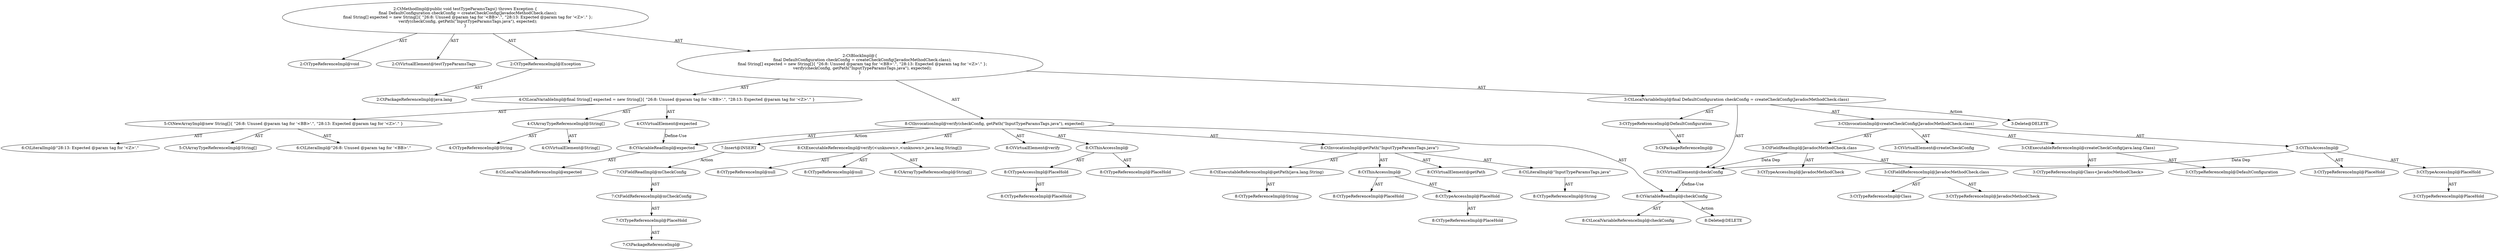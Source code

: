 digraph "testTypeParamsTags#?" {
0 [label="2:CtTypeReferenceImpl@void" shape=ellipse]
1 [label="2:CtVirtualElement@testTypeParamsTags" shape=ellipse]
2 [label="2:CtTypeReferenceImpl@Exception" shape=ellipse]
3 [label="2:CtPackageReferenceImpl@java.lang" shape=ellipse]
4 [label="3:CtTypeReferenceImpl@DefaultConfiguration" shape=ellipse]
5 [label="3:CtPackageReferenceImpl@" shape=ellipse]
6 [label="3:CtExecutableReferenceImpl@createCheckConfig(java.lang.Class)" shape=ellipse]
7 [label="3:CtTypeReferenceImpl@DefaultConfiguration" shape=ellipse]
8 [label="3:CtTypeReferenceImpl@Class<JavadocMethodCheck>" shape=ellipse]
9 [label="3:CtVirtualElement@createCheckConfig" shape=ellipse]
10 [label="3:CtTypeAccessImpl@PlaceHold" shape=ellipse]
11 [label="3:CtTypeReferenceImpl@PlaceHold" shape=ellipse]
12 [label="3:CtThisAccessImpl@" shape=ellipse]
13 [label="3:CtTypeReferenceImpl@PlaceHold" shape=ellipse]
14 [label="3:CtFieldReferenceImpl@JavadocMethodCheck.class" shape=ellipse]
15 [label="3:CtTypeReferenceImpl@JavadocMethodCheck" shape=ellipse]
16 [label="3:CtTypeReferenceImpl@Class" shape=ellipse]
17 [label="3:CtFieldReadImpl@JavadocMethodCheck.class" shape=ellipse]
18 [label="3:CtTypeAccessImpl@JavadocMethodCheck" shape=ellipse]
19 [label="3:CtInvocationImpl@createCheckConfig(JavadocMethodCheck.class)" shape=ellipse]
20 [label="3:CtVirtualElement@checkConfig" shape=ellipse]
21 [label="3:CtLocalVariableImpl@final DefaultConfiguration checkConfig = createCheckConfig(JavadocMethodCheck.class)" shape=ellipse]
22 [label="4:CtVirtualElement@String[]" shape=ellipse]
23 [label="4:CtArrayTypeReferenceImpl@String[]" shape=ellipse]
24 [label="4:CtTypeReferenceImpl@String" shape=ellipse]
25 [label="5:CtNewArrayImpl@new String[]\{ \"26:8: Unused @param tag for '<BB>'.\", \"28:13: Expected @param tag for '<Z>'.\" \}" shape=ellipse]
26 [label="5:CtArrayTypeReferenceImpl@String[]" shape=ellipse]
27 [label="6:CtLiteralImpl@\"26:8: Unused @param tag for '<BB>'.\"" shape=ellipse]
28 [label="6:CtLiteralImpl@\"28:13: Expected @param tag for '<Z>'.\"" shape=ellipse]
29 [label="4:CtVirtualElement@expected" shape=ellipse]
30 [label="4:CtLocalVariableImpl@final String[] expected = new String[]\{ \"26:8: Unused @param tag for '<BB>'.\", \"28:13: Expected @param tag for '<Z>'.\" \}" shape=ellipse]
31 [label="8:CtExecutableReferenceImpl@verify(<unknown>,<unknown>,java.lang.String[])" shape=ellipse]
32 [label="8:CtTypeReferenceImpl@null" shape=ellipse]
33 [label="8:CtTypeReferenceImpl@null" shape=ellipse]
34 [label="8:CtArrayTypeReferenceImpl@String[]" shape=ellipse]
35 [label="8:CtVirtualElement@verify" shape=ellipse]
36 [label="8:CtTypeAccessImpl@PlaceHold" shape=ellipse]
37 [label="8:CtTypeReferenceImpl@PlaceHold" shape=ellipse]
38 [label="8:CtThisAccessImpl@" shape=ellipse]
39 [label="8:CtTypeReferenceImpl@PlaceHold" shape=ellipse]
40 [label="8:CtVariableReadImpl@checkConfig" shape=ellipse]
41 [label="8:CtLocalVariableReferenceImpl@checkConfig" shape=ellipse]
42 [label="8:CtExecutableReferenceImpl@getPath(java.lang.String)" shape=ellipse]
43 [label="8:CtTypeReferenceImpl@String" shape=ellipse]
44 [label="8:CtVirtualElement@getPath" shape=ellipse]
45 [label="8:CtTypeAccessImpl@PlaceHold" shape=ellipse]
46 [label="8:CtTypeReferenceImpl@PlaceHold" shape=ellipse]
47 [label="8:CtThisAccessImpl@" shape=ellipse]
48 [label="8:CtTypeReferenceImpl@PlaceHold" shape=ellipse]
49 [label="8:CtLiteralImpl@\"InputTypeParamsTags.java\"" shape=ellipse]
50 [label="8:CtTypeReferenceImpl@String" shape=ellipse]
51 [label="8:CtInvocationImpl@getPath(\"InputTypeParamsTags.java\")" shape=ellipse]
52 [label="8:CtVariableReadImpl@expected" shape=ellipse]
53 [label="8:CtLocalVariableReferenceImpl@expected" shape=ellipse]
54 [label="8:CtInvocationImpl@verify(checkConfig, getPath(\"InputTypeParamsTags.java\"), expected)" shape=ellipse]
55 [label="2:CtBlockImpl@\{
    final DefaultConfiguration checkConfig = createCheckConfig(JavadocMethodCheck.class);
    final String[] expected = new String[]\{ \"26:8: Unused @param tag for '<BB>'.\", \"28:13: Expected @param tag for '<Z>'.\" \};
    verify(checkConfig, getPath(\"InputTypeParamsTags.java\"), expected);
\}" shape=ellipse]
56 [label="2:CtMethodImpl@public void testTypeParamsTags() throws Exception \{
    final DefaultConfiguration checkConfig = createCheckConfig(JavadocMethodCheck.class);
    final String[] expected = new String[]\{ \"26:8: Unused @param tag for '<BB>'.\", \"28:13: Expected @param tag for '<Z>'.\" \};
    verify(checkConfig, getPath(\"InputTypeParamsTags.java\"), expected);
\}" shape=ellipse]
57 [label="3:Delete@DELETE" shape=ellipse]
58 [label="8:Delete@DELETE" shape=ellipse]
59 [label="7:Insert@INSERT" shape=ellipse]
60 [label="7:CtPackageReferenceImpl@" shape=ellipse]
61 [label="7:CtTypeReferenceImpl@PlaceHold" shape=ellipse]
62 [label="7:CtFieldReferenceImpl@mCheckConfig" shape=ellipse]
63 [label="7:CtFieldReadImpl@mCheckConfig" shape=ellipse]
2 -> 3 [label="AST"];
4 -> 5 [label="AST"];
6 -> 7 [label="AST"];
6 -> 8 [label="AST"];
10 -> 11 [label="AST"];
12 -> 13 [label="AST"];
12 -> 10 [label="AST"];
12 -> 20 [label="Data Dep"];
14 -> 15 [label="AST"];
14 -> 16 [label="AST"];
17 -> 18 [label="AST"];
17 -> 14 [label="AST"];
17 -> 20 [label="Data Dep"];
19 -> 9 [label="AST"];
19 -> 12 [label="AST"];
19 -> 6 [label="AST"];
19 -> 17 [label="AST"];
20 -> 40 [label="Define-Use"];
21 -> 20 [label="AST"];
21 -> 4 [label="AST"];
21 -> 19 [label="AST"];
21 -> 57 [label="Action"];
23 -> 22 [label="AST"];
23 -> 24 [label="AST"];
25 -> 26 [label="AST"];
25 -> 27 [label="AST"];
25 -> 28 [label="AST"];
29 -> 52 [label="Define-Use"];
30 -> 29 [label="AST"];
30 -> 23 [label="AST"];
30 -> 25 [label="AST"];
31 -> 32 [label="AST"];
31 -> 33 [label="AST"];
31 -> 34 [label="AST"];
36 -> 37 [label="AST"];
38 -> 39 [label="AST"];
38 -> 36 [label="AST"];
40 -> 41 [label="AST"];
40 -> 58 [label="Action"];
42 -> 43 [label="AST"];
45 -> 46 [label="AST"];
47 -> 48 [label="AST"];
47 -> 45 [label="AST"];
49 -> 50 [label="AST"];
51 -> 44 [label="AST"];
51 -> 47 [label="AST"];
51 -> 42 [label="AST"];
51 -> 49 [label="AST"];
52 -> 53 [label="AST"];
54 -> 35 [label="AST"];
54 -> 38 [label="AST"];
54 -> 31 [label="AST"];
54 -> 40 [label="AST"];
54 -> 51 [label="AST"];
54 -> 52 [label="AST"];
54 -> 59 [label="Action"];
55 -> 21 [label="AST"];
55 -> 30 [label="AST"];
55 -> 54 [label="AST"];
56 -> 1 [label="AST"];
56 -> 0 [label="AST"];
56 -> 2 [label="AST"];
56 -> 55 [label="AST"];
59 -> 63 [label="Action"];
61 -> 60 [label="AST"];
62 -> 61 [label="AST"];
63 -> 62 [label="AST"];
}
